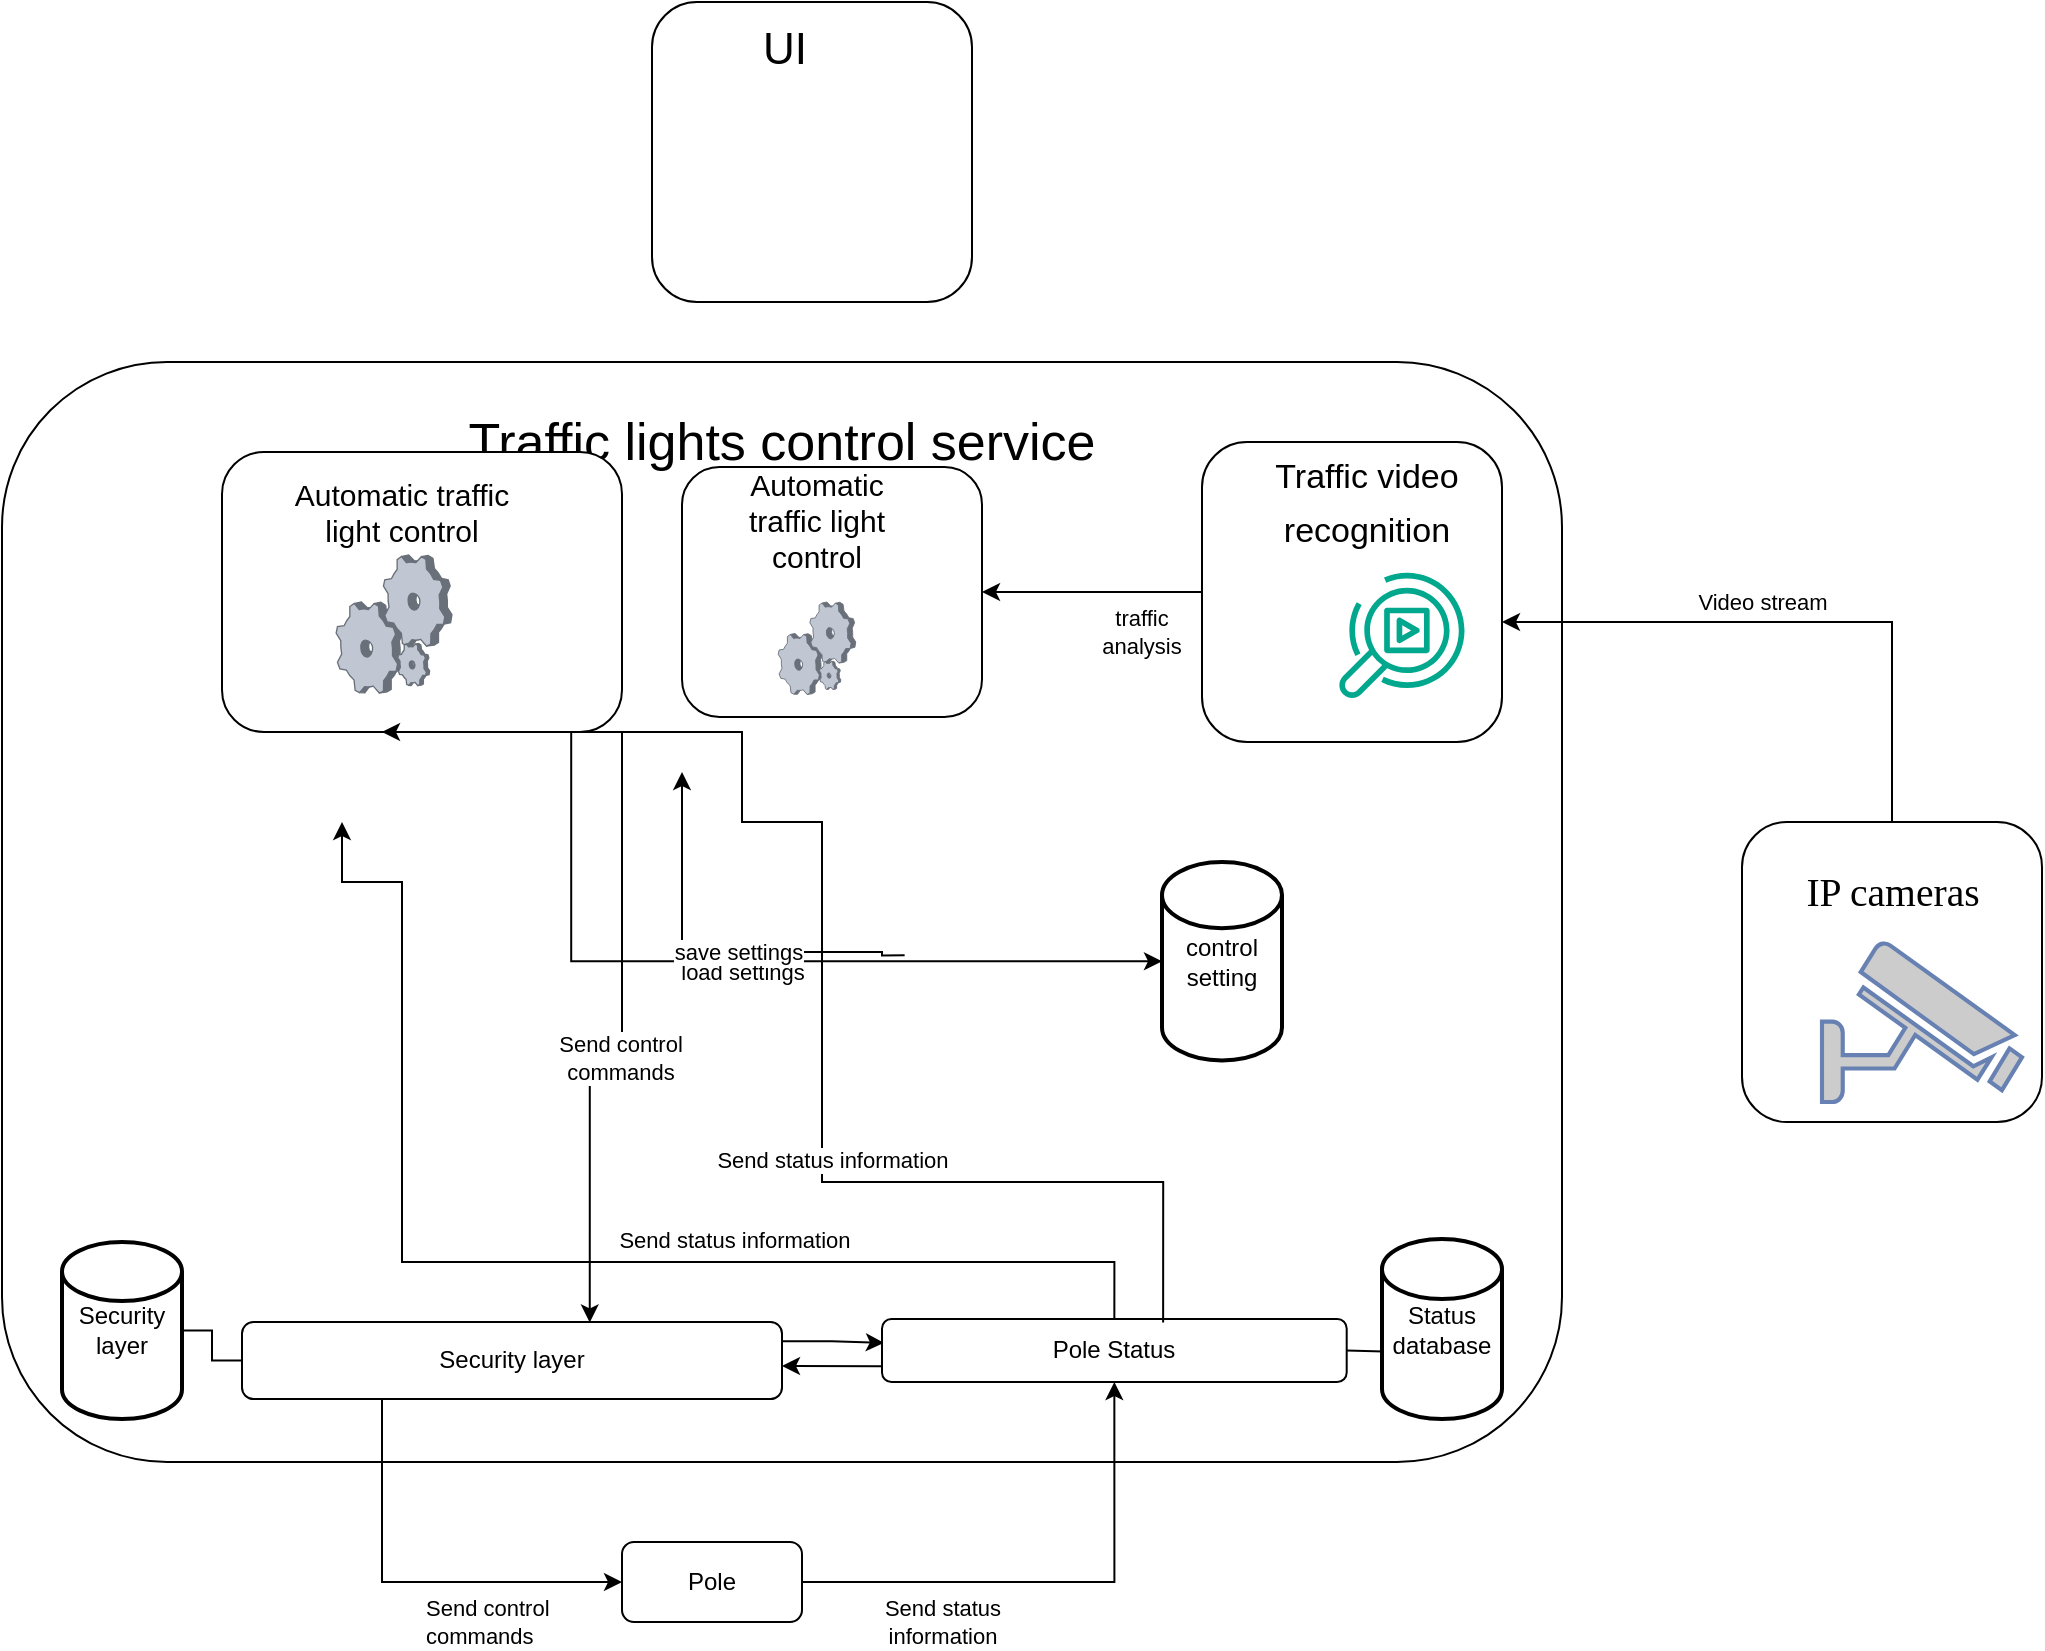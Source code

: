 <mxfile version="23.1.2" type="github">
  <diagram name="Page-1" id="5f0bae14-7c28-e335-631c-24af17079c00">
    <mxGraphModel dx="1294" dy="669" grid="1" gridSize="10" guides="1" tooltips="1" connect="1" arrows="1" fold="1" page="1" pageScale="1" pageWidth="1100" pageHeight="850" background="none" math="0" shadow="0">
      <root>
        <mxCell id="0" />
        <mxCell id="1" parent="0" />
        <mxCell id="Ni4T1yLyOeH3PMIgMgBa-5" value="Pole" style="rounded=1;whiteSpace=wrap;html=1;" vertex="1" parent="1">
          <mxGeometry x="370" y="780" width="90" height="40" as="geometry" />
        </mxCell>
        <mxCell id="Ni4T1yLyOeH3PMIgMgBa-12" value="" style="group" vertex="1" connectable="0" parent="1">
          <mxGeometry x="90" y="360" width="750" height="400" as="geometry" />
        </mxCell>
        <mxCell id="Ni4T1yLyOeH3PMIgMgBa-6" value="" style="rounded=1;whiteSpace=wrap;html=1;align=center;movable=1;resizable=1;rotatable=1;deletable=1;editable=1;locked=0;connectable=1;container=1;" vertex="1" parent="Ni4T1yLyOeH3PMIgMgBa-12">
          <mxGeometry x="-30" y="-170" width="780" height="550" as="geometry" />
        </mxCell>
        <mxCell id="Ni4T1yLyOeH3PMIgMgBa-8" value="Traffic lights control service" style="text;html=1;strokeColor=none;fillColor=none;align=center;verticalAlign=middle;whiteSpace=wrap;rounded=0;fontSize=26;" vertex="1" parent="Ni4T1yLyOeH3PMIgMgBa-6">
          <mxGeometry x="216.029" y="16.176" width="347.941" height="48.529" as="geometry" />
        </mxCell>
        <mxCell id="Ni4T1yLyOeH3PMIgMgBa-11" style="edgeStyle=orthogonalEdgeStyle;rounded=0;orthogonalLoop=1;jettySize=auto;html=1;exitX=0.5;exitY=1;exitDx=0;exitDy=0;entryX=0.5;entryY=1;entryDx=0;entryDy=0;" edge="1" parent="Ni4T1yLyOeH3PMIgMgBa-6" source="Ni4T1yLyOeH3PMIgMgBa-8" target="Ni4T1yLyOeH3PMIgMgBa-8">
          <mxGeometry relative="1" as="geometry" />
        </mxCell>
        <mxCell id="Ni4T1yLyOeH3PMIgMgBa-34" style="edgeStyle=orthogonalEdgeStyle;shape=connector;rounded=0;orthogonalLoop=1;jettySize=auto;html=1;exitX=1;exitY=0.25;exitDx=0;exitDy=0;labelBackgroundColor=default;strokeColor=default;align=center;verticalAlign=middle;fontFamily=Helvetica;fontSize=11;fontColor=default;endArrow=classic;entryX=0.004;entryY=0.378;entryDx=0;entryDy=0;entryPerimeter=0;" edge="1" parent="Ni4T1yLyOeH3PMIgMgBa-6" source="Ni4T1yLyOeH3PMIgMgBa-18" target="Ni4T1yLyOeH3PMIgMgBa-28">
          <mxGeometry relative="1" as="geometry">
            <mxPoint x="430" y="494" as="targetPoint" />
            <Array as="points">
              <mxPoint x="415" y="490" />
            </Array>
          </mxGeometry>
        </mxCell>
        <mxCell id="Ni4T1yLyOeH3PMIgMgBa-18" value="Security layer" style="rounded=1;whiteSpace=wrap;html=1;" vertex="1" parent="Ni4T1yLyOeH3PMIgMgBa-6">
          <mxGeometry x="120" y="480" width="270" height="38.53" as="geometry" />
        </mxCell>
        <mxCell id="Ni4T1yLyOeH3PMIgMgBa-35" style="edgeStyle=orthogonalEdgeStyle;shape=connector;rounded=0;orthogonalLoop=1;jettySize=auto;html=1;exitX=0;exitY=0.75;exitDx=0;exitDy=0;labelBackgroundColor=default;strokeColor=default;align=center;verticalAlign=middle;fontFamily=Helvetica;fontSize=11;fontColor=default;endArrow=classic;" edge="1" parent="Ni4T1yLyOeH3PMIgMgBa-6" source="Ni4T1yLyOeH3PMIgMgBa-28">
          <mxGeometry relative="1" as="geometry">
            <mxPoint x="390" y="502" as="targetPoint" />
            <Array as="points">
              <mxPoint x="390" y="502" />
            </Array>
          </mxGeometry>
        </mxCell>
        <mxCell id="Ni4T1yLyOeH3PMIgMgBa-28" value="Pole Status" style="rounded=1;whiteSpace=wrap;html=1;" vertex="1" parent="Ni4T1yLyOeH3PMIgMgBa-6">
          <mxGeometry x="440" y="478.53" width="232.35" height="31.47" as="geometry" />
        </mxCell>
        <mxCell id="Ni4T1yLyOeH3PMIgMgBa-4" value="Security layer" style="strokeWidth=2;html=1;shape=mxgraph.flowchart.database;whiteSpace=wrap;" vertex="1" parent="Ni4T1yLyOeH3PMIgMgBa-6">
          <mxGeometry x="30" y="440" width="60" height="88.53" as="geometry" />
        </mxCell>
        <mxCell id="Ni4T1yLyOeH3PMIgMgBa-30" value="" style="endArrow=none;html=1;rounded=0;labelBackgroundColor=default;strokeColor=default;align=center;verticalAlign=middle;fontFamily=Helvetica;fontSize=11;fontColor=default;shape=connector;edgeStyle=orthogonalEdgeStyle;entryX=1;entryY=0.5;entryDx=0;entryDy=0;entryPerimeter=0;" edge="1" parent="Ni4T1yLyOeH3PMIgMgBa-6" source="Ni4T1yLyOeH3PMIgMgBa-18" target="Ni4T1yLyOeH3PMIgMgBa-4">
          <mxGeometry width="50" height="50" relative="1" as="geometry">
            <mxPoint x="110" y="450" as="sourcePoint" />
            <mxPoint x="160" y="400" as="targetPoint" />
          </mxGeometry>
        </mxCell>
        <mxCell id="Ni4T1yLyOeH3PMIgMgBa-31" value="Status&lt;br&gt;database" style="strokeWidth=2;html=1;shape=mxgraph.flowchart.database;whiteSpace=wrap;" vertex="1" parent="Ni4T1yLyOeH3PMIgMgBa-6">
          <mxGeometry x="690" y="438.53" width="60" height="90" as="geometry" />
        </mxCell>
        <mxCell id="Ni4T1yLyOeH3PMIgMgBa-32" value="" style="endArrow=none;html=1;rounded=0;labelBackgroundColor=default;strokeColor=default;align=center;verticalAlign=middle;fontFamily=Helvetica;fontSize=11;fontColor=default;shape=connector;entryX=0.011;entryY=0.624;entryDx=0;entryDy=0;entryPerimeter=0;exitX=1;exitY=0.5;exitDx=0;exitDy=0;" edge="1" parent="Ni4T1yLyOeH3PMIgMgBa-6" target="Ni4T1yLyOeH3PMIgMgBa-31" source="Ni4T1yLyOeH3PMIgMgBa-28">
          <mxGeometry width="50" height="50" relative="1" as="geometry">
            <mxPoint x="790" y="470.47" as="sourcePoint" />
            <mxPoint x="830" y="371.47" as="targetPoint" />
          </mxGeometry>
        </mxCell>
        <mxCell id="Ni4T1yLyOeH3PMIgMgBa-39" value="" style="rounded=1;whiteSpace=wrap;html=1;container=1;" vertex="1" parent="Ni4T1yLyOeH3PMIgMgBa-6">
          <mxGeometry x="110" y="45" width="200" height="140" as="geometry" />
        </mxCell>
        <mxCell id="Ni4T1yLyOeH3PMIgMgBa-41" value="Automatic traffic light control" style="text;html=1;strokeColor=none;fillColor=none;align=center;verticalAlign=middle;whiteSpace=wrap;rounded=0;fontFamily=Helvetica;fontSize=15;fontColor=default;" vertex="1" parent="Ni4T1yLyOeH3PMIgMgBa-39">
          <mxGeometry x="20" width="140" height="60" as="geometry" />
        </mxCell>
        <mxCell id="Ni4T1yLyOeH3PMIgMgBa-42" value="" style="verticalLabelPosition=bottom;sketch=0;aspect=fixed;html=1;verticalAlign=top;strokeColor=none;align=center;outlineConnect=0;shape=mxgraph.citrix.process;fontFamily=Helvetica;fontSize=11;fontColor=default;" vertex="1" parent="Ni4T1yLyOeH3PMIgMgBa-39">
          <mxGeometry x="57.07" y="51.47" width="57.91" height="69.05" as="geometry" />
        </mxCell>
        <mxCell id="Ni4T1yLyOeH3PMIgMgBa-59" value="" style="rounded=1;whiteSpace=wrap;html=1;container=1;" vertex="1" parent="Ni4T1yLyOeH3PMIgMgBa-6">
          <mxGeometry x="600" y="40" width="150" height="150" as="geometry" />
        </mxCell>
        <mxCell id="Ni4T1yLyOeH3PMIgMgBa-61" value="&lt;font style=&quot;font-size: 17px;&quot;&gt;Traffic video recognition&lt;br&gt;&lt;/font&gt;" style="text;html=1;strokeColor=none;fillColor=none;align=center;verticalAlign=middle;whiteSpace=wrap;rounded=0;fontFamily=Helvetica;fontSize=22;fontColor=default;" vertex="1" parent="Ni4T1yLyOeH3PMIgMgBa-59">
          <mxGeometry x="32.653" y="16.8" width="98.597" height="25.21" as="geometry" />
        </mxCell>
        <mxCell id="Ni4T1yLyOeH3PMIgMgBa-62" value="" style="sketch=0;outlineConnect=0;fontColor=#232F3E;gradientColor=none;fillColor=#01A88D;strokeColor=none;dashed=0;verticalLabelPosition=bottom;verticalAlign=top;align=center;html=1;fontSize=12;fontStyle=0;aspect=fixed;pointerEvents=1;shape=mxgraph.aws4.rekognition_video;fontFamily=Helvetica;" vertex="1" parent="Ni4T1yLyOeH3PMIgMgBa-59">
          <mxGeometry x="68.685" y="65" width="62.562" height="63.375" as="geometry" />
        </mxCell>
        <mxCell id="Ni4T1yLyOeH3PMIgMgBa-47" style="edgeStyle=orthogonalEdgeStyle;shape=connector;rounded=0;orthogonalLoop=1;jettySize=auto;html=1;exitX=0.5;exitY=0;exitDx=0;exitDy=0;labelBackgroundColor=default;strokeColor=default;align=center;verticalAlign=middle;fontFamily=Helvetica;fontSize=11;fontColor=default;endArrow=classic;" edge="1" parent="Ni4T1yLyOeH3PMIgMgBa-6" source="Ni4T1yLyOeH3PMIgMgBa-28">
          <mxGeometry relative="1" as="geometry">
            <mxPoint x="170" y="230" as="targetPoint" />
            <Array as="points">
              <mxPoint x="556" y="450" />
              <mxPoint x="200" y="450" />
              <mxPoint x="200" y="260" />
              <mxPoint x="170" y="260" />
            </Array>
          </mxGeometry>
        </mxCell>
        <mxCell id="Ni4T1yLyOeH3PMIgMgBa-77" value="Send status information" style="edgeLabel;html=1;align=center;verticalAlign=middle;resizable=0;points=[];fontFamily=Helvetica;fontSize=11;fontColor=default;" vertex="1" connectable="0" parent="Ni4T1yLyOeH3PMIgMgBa-47">
          <mxGeometry x="-0.312" y="-2" relative="1" as="geometry">
            <mxPoint y="-9" as="offset" />
          </mxGeometry>
        </mxCell>
        <mxCell id="Ni4T1yLyOeH3PMIgMgBa-68" value="traffic analysis" style="text;html=1;strokeColor=none;fillColor=none;align=center;verticalAlign=middle;whiteSpace=wrap;rounded=0;fontFamily=Helvetica;fontSize=11;fontColor=default;" vertex="1" parent="Ni4T1yLyOeH3PMIgMgBa-6">
          <mxGeometry x="540" y="120" width="60" height="30" as="geometry" />
        </mxCell>
        <mxCell id="Ni4T1yLyOeH3PMIgMgBa-70" style="edgeStyle=orthogonalEdgeStyle;shape=connector;rounded=0;orthogonalLoop=1;jettySize=auto;html=1;labelBackgroundColor=default;strokeColor=default;align=center;verticalAlign=middle;fontFamily=Helvetica;fontSize=11;fontColor=default;endArrow=classic;entryX=0.644;entryY=0.006;entryDx=0;entryDy=0;entryPerimeter=0;" edge="1" parent="Ni4T1yLyOeH3PMIgMgBa-6" source="Ni4T1yLyOeH3PMIgMgBa-39" target="Ni4T1yLyOeH3PMIgMgBa-18">
          <mxGeometry relative="1" as="geometry">
            <mxPoint x="310" y="220" as="sourcePoint" />
            <mxPoint x="413.19" y="472.042" as="targetPoint" />
            <Array as="points">
              <mxPoint x="310" y="160" />
              <mxPoint x="310" y="350" />
              <mxPoint x="294" y="350" />
            </Array>
          </mxGeometry>
        </mxCell>
        <mxCell id="Ni4T1yLyOeH3PMIgMgBa-78" value="Send control&lt;br&gt;commands&lt;br&gt;" style="edgeLabel;html=1;align=center;verticalAlign=middle;resizable=0;points=[];fontFamily=Helvetica;fontSize=11;fontColor=default;" vertex="1" connectable="0" parent="Ni4T1yLyOeH3PMIgMgBa-70">
          <mxGeometry x="0.071" y="-2" relative="1" as="geometry">
            <mxPoint as="offset" />
          </mxGeometry>
        </mxCell>
        <mxCell id="Ni4T1yLyOeH3PMIgMgBa-73" style="edgeStyle=orthogonalEdgeStyle;shape=connector;rounded=0;orthogonalLoop=1;jettySize=auto;html=1;exitX=0.022;exitY=0.722;exitDx=0;exitDy=0;exitPerimeter=0;entryX=0.75;entryY=1;entryDx=0;entryDy=0;labelBackgroundColor=default;strokeColor=default;align=center;verticalAlign=middle;fontFamily=Helvetica;fontSize=11;fontColor=default;endArrow=classic;" edge="1" parent="Ni4T1yLyOeH3PMIgMgBa-6">
          <mxGeometry relative="1" as="geometry">
            <mxPoint x="451.32" y="296.666" as="sourcePoint" />
            <mxPoint x="340" y="205" as="targetPoint" />
            <Array as="points">
              <mxPoint x="440" y="297" />
              <mxPoint x="440" y="295" />
              <mxPoint x="340" y="295" />
            </Array>
          </mxGeometry>
        </mxCell>
        <mxCell id="Ni4T1yLyOeH3PMIgMgBa-76" value="load settings" style="edgeLabel;html=1;align=center;verticalAlign=middle;resizable=0;points=[];fontFamily=Helvetica;fontSize=11;fontColor=default;" vertex="1" connectable="0" parent="Ni4T1yLyOeH3PMIgMgBa-73">
          <mxGeometry x="0.374" y="1" relative="1" as="geometry">
            <mxPoint x="31" y="36" as="offset" />
          </mxGeometry>
        </mxCell>
        <mxCell id="Ni4T1yLyOeH3PMIgMgBa-49" value="control setting" style="strokeWidth=2;html=1;shape=mxgraph.flowchart.database;whiteSpace=wrap;" vertex="1" parent="Ni4T1yLyOeH3PMIgMgBa-6">
          <mxGeometry x="580" y="250" width="60" height="99.26" as="geometry" />
        </mxCell>
        <mxCell id="Ni4T1yLyOeH3PMIgMgBa-71" style="edgeStyle=orthogonalEdgeStyle;shape=connector;rounded=0;orthogonalLoop=1;jettySize=auto;html=1;entryX=0;entryY=0.5;entryDx=0;entryDy=0;entryPerimeter=0;labelBackgroundColor=default;strokeColor=default;align=center;verticalAlign=middle;fontFamily=Helvetica;fontSize=11;fontColor=default;endArrow=classic;exitX=0.873;exitY=0.998;exitDx=0;exitDy=0;exitPerimeter=0;" edge="1" parent="Ni4T1yLyOeH3PMIgMgBa-6" source="Ni4T1yLyOeH3PMIgMgBa-39" target="Ni4T1yLyOeH3PMIgMgBa-49">
          <mxGeometry relative="1" as="geometry" />
        </mxCell>
        <mxCell id="Ni4T1yLyOeH3PMIgMgBa-75" value="save settings" style="edgeLabel;html=1;align=center;verticalAlign=middle;resizable=0;points=[];fontFamily=Helvetica;fontSize=11;fontColor=default;" vertex="1" connectable="0" parent="Ni4T1yLyOeH3PMIgMgBa-71">
          <mxGeometry x="-0.194" y="2" relative="1" as="geometry">
            <mxPoint x="33" y="-3" as="offset" />
          </mxGeometry>
        </mxCell>
        <mxCell id="Ni4T1yLyOeH3PMIgMgBa-79" style="edgeStyle=orthogonalEdgeStyle;shape=connector;rounded=0;orthogonalLoop=1;jettySize=auto;html=1;exitX=0.605;exitY=0.054;exitDx=0;exitDy=0;labelBackgroundColor=default;strokeColor=default;align=center;verticalAlign=middle;fontFamily=Helvetica;fontSize=11;fontColor=default;endArrow=classic;exitPerimeter=0;entryX=0.4;entryY=1;entryDx=0;entryDy=0;entryPerimeter=0;" edge="1" parent="Ni4T1yLyOeH3PMIgMgBa-6" source="Ni4T1yLyOeH3PMIgMgBa-28" target="Ni4T1yLyOeH3PMIgMgBa-39">
          <mxGeometry relative="1" as="geometry">
            <mxPoint x="566" y="489" as="sourcePoint" />
            <mxPoint x="180" y="240" as="targetPoint" />
            <Array as="points">
              <mxPoint x="581" y="410" />
              <mxPoint x="410" y="410" />
              <mxPoint x="410" y="230" />
              <mxPoint x="370" y="230" />
            </Array>
          </mxGeometry>
        </mxCell>
        <mxCell id="Ni4T1yLyOeH3PMIgMgBa-80" value="Send status information" style="edgeLabel;html=1;align=center;verticalAlign=middle;resizable=0;points=[];fontFamily=Helvetica;fontSize=11;fontColor=default;" vertex="1" connectable="0" parent="Ni4T1yLyOeH3PMIgMgBa-79">
          <mxGeometry x="-0.312" y="-2" relative="1" as="geometry">
            <mxPoint y="-9" as="offset" />
          </mxGeometry>
        </mxCell>
        <mxCell id="Ni4T1yLyOeH3PMIgMgBa-83" value="" style="rounded=1;whiteSpace=wrap;html=1;container=1;" vertex="1" parent="Ni4T1yLyOeH3PMIgMgBa-6">
          <mxGeometry x="340" y="52.5" width="150" height="125" as="geometry" />
        </mxCell>
        <mxCell id="Ni4T1yLyOeH3PMIgMgBa-84" value="Automatic traffic light control" style="text;html=1;strokeColor=none;fillColor=none;align=center;verticalAlign=middle;whiteSpace=wrap;rounded=0;fontFamily=Helvetica;fontSize=15;fontColor=default;" vertex="1" parent="Ni4T1yLyOeH3PMIgMgBa-83">
          <mxGeometry x="15" width="105" height="53.571" as="geometry" />
        </mxCell>
        <mxCell id="Ni4T1yLyOeH3PMIgMgBa-85" value="" style="verticalLabelPosition=bottom;sketch=0;aspect=fixed;html=1;verticalAlign=top;strokeColor=none;align=center;outlineConnect=0;shape=mxgraph.citrix.process;fontFamily=Helvetica;fontSize=11;fontColor=default;" vertex="1" parent="Ni4T1yLyOeH3PMIgMgBa-83">
          <mxGeometry x="48.112" y="67.495" width="38.779" height="46.239" as="geometry" />
        </mxCell>
        <mxCell id="Ni4T1yLyOeH3PMIgMgBa-86" value="" style="edgeStyle=orthogonalEdgeStyle;shape=connector;rounded=0;orthogonalLoop=1;jettySize=auto;html=1;entryX=1;entryY=0.5;entryDx=0;entryDy=0;labelBackgroundColor=default;strokeColor=default;align=center;verticalAlign=middle;fontFamily=Helvetica;fontSize=11;fontColor=default;endArrow=classic;" edge="1" parent="Ni4T1yLyOeH3PMIgMgBa-6" source="Ni4T1yLyOeH3PMIgMgBa-59" target="Ni4T1yLyOeH3PMIgMgBa-83">
          <mxGeometry relative="1" as="geometry">
            <mxPoint x="660" y="305" as="sourcePoint" />
            <mxPoint x="370" y="305" as="targetPoint" />
          </mxGeometry>
        </mxCell>
        <mxCell id="Ni4T1yLyOeH3PMIgMgBa-26" value="" style="group" vertex="1" connectable="0" parent="1">
          <mxGeometry x="930" y="420" width="150" height="150" as="geometry" />
        </mxCell>
        <mxCell id="Ni4T1yLyOeH3PMIgMgBa-25" value="" style="rounded=1;whiteSpace=wrap;html=1;fontFamily=Helvetica;fontSize=11;fontColor=default;container=1;" vertex="1" parent="Ni4T1yLyOeH3PMIgMgBa-26">
          <mxGeometry width="150" height="150" as="geometry" />
        </mxCell>
        <mxCell id="Ni4T1yLyOeH3PMIgMgBa-24" value="" style="fontColor=#0066CC;verticalAlign=top;verticalLabelPosition=bottom;labelPosition=center;align=center;html=1;outlineConnect=0;fillColor=#CCCCCC;strokeColor=#6881B3;gradientColor=none;gradientDirection=north;strokeWidth=2;shape=mxgraph.networks.security_camera;fontFamily=Helvetica;fontSize=11;" vertex="1" parent="Ni4T1yLyOeH3PMIgMgBa-25">
          <mxGeometry x="40" y="60" width="100" height="80" as="geometry" />
        </mxCell>
        <mxCell id="Ni4T1yLyOeH3PMIgMgBa-64" value="&lt;h1 style=&quot;font-weight: normal; margin: 0px; padding: 0px; overflow: hidden; border: 0px; font-size: 1.8em; font-family: &amp;quot;Linux Libertine&amp;quot;, Georgia, Times, &amp;quot;Source Serif Pro&amp;quot;, serif; line-height: 1.375; overflow-wrap: break-word; flex-grow: 1; text-align: start; background-color: rgb(255, 255, 255);&quot; class=&quot;firstHeading mw-first-heading&quot; id=&quot;firstHeading&quot;&gt;IP cameras&lt;/h1&gt;" style="text;html=1;strokeColor=none;fillColor=none;align=center;verticalAlign=middle;whiteSpace=wrap;rounded=0;fontFamily=Helvetica;fontSize=11;fontColor=default;" vertex="1" parent="Ni4T1yLyOeH3PMIgMgBa-25">
          <mxGeometry x="22.5" y="20" width="105" height="30" as="geometry" />
        </mxCell>
        <mxCell id="Ni4T1yLyOeH3PMIgMgBa-45" style="rounded=0;orthogonalLoop=1;jettySize=auto;html=1;exitX=1;exitY=0.5;exitDx=0;exitDy=0;entryX=0.5;entryY=1;entryDx=0;entryDy=0;labelBackgroundColor=default;strokeColor=default;align=center;verticalAlign=middle;fontFamily=Helvetica;fontSize=11;fontColor=default;endArrow=classic;edgeStyle=orthogonalEdgeStyle;" edge="1" parent="1" source="Ni4T1yLyOeH3PMIgMgBa-5" target="Ni4T1yLyOeH3PMIgMgBa-28">
          <mxGeometry relative="1" as="geometry" />
        </mxCell>
        <mxCell id="Ni4T1yLyOeH3PMIgMgBa-57" value="Send status &lt;br&gt;information" style="edgeLabel;html=1;align=center;verticalAlign=middle;resizable=0;points=[];fontFamily=Helvetica;fontSize=11;fontColor=default;" vertex="1" connectable="0" parent="Ni4T1yLyOeH3PMIgMgBa-45">
          <mxGeometry x="-0.501" y="1" relative="1" as="geometry">
            <mxPoint x="6" y="21" as="offset" />
          </mxGeometry>
        </mxCell>
        <mxCell id="Ni4T1yLyOeH3PMIgMgBa-51" value="Send control &lt;br&gt;commands" style="rounded=0;orthogonalLoop=1;jettySize=auto;html=1;labelBorderColor=none;align=left;entryX=0;entryY=0.5;entryDx=0;entryDy=0;edgeStyle=orthogonalEdgeStyle;" edge="1" parent="1" target="Ni4T1yLyOeH3PMIgMgBa-5">
          <mxGeometry x="0.052" y="-20" relative="1" as="geometry">
            <mxPoint x="250" y="709" as="sourcePoint" />
            <mxPoint x="247.07" y="781" as="targetPoint" />
            <Array as="points">
              <mxPoint x="250" y="709" />
              <mxPoint x="250" y="800" />
            </Array>
            <mxPoint as="offset" />
          </mxGeometry>
        </mxCell>
        <mxCell id="Ni4T1yLyOeH3PMIgMgBa-63" style="edgeStyle=orthogonalEdgeStyle;shape=connector;rounded=0;orthogonalLoop=1;jettySize=auto;html=1;labelBackgroundColor=default;strokeColor=default;align=center;verticalAlign=middle;fontFamily=Helvetica;fontSize=11;fontColor=default;endArrow=classic;" edge="1" parent="1" source="Ni4T1yLyOeH3PMIgMgBa-25" target="Ni4T1yLyOeH3PMIgMgBa-59">
          <mxGeometry relative="1" as="geometry">
            <mxPoint x="1065" y="365" as="sourcePoint" />
            <mxPoint x="870" y="250" as="targetPoint" />
            <Array as="points">
              <mxPoint x="1005" y="320" />
            </Array>
          </mxGeometry>
        </mxCell>
        <mxCell id="Ni4T1yLyOeH3PMIgMgBa-66" value="Video stream&lt;br&gt;" style="edgeLabel;html=1;align=center;verticalAlign=middle;resizable=0;points=[];fontFamily=Helvetica;fontSize=11;fontColor=default;" vertex="1" connectable="0" parent="Ni4T1yLyOeH3PMIgMgBa-63">
          <mxGeometry x="0.118" relative="1" as="geometry">
            <mxPoint y="-10" as="offset" />
          </mxGeometry>
        </mxCell>
        <mxCell id="Ni4T1yLyOeH3PMIgMgBa-37" value="" style="rounded=1;whiteSpace=wrap;html=1;container=1;" vertex="1" parent="1">
          <mxGeometry x="385" y="10" width="160" height="150" as="geometry" />
        </mxCell>
        <mxCell id="Ni4T1yLyOeH3PMIgMgBa-36" value="" style="shape=image;html=1;verticalAlign=top;verticalLabelPosition=bottom;labelBackgroundColor=#ffffff;imageAspect=0;aspect=fixed;image=https://cdn1.iconfinder.com/data/icons/modern-set-of-digital-symbols/48/volume_gauge_visualization-128.png;fontFamily=Helvetica;fontSize=11;fontColor=default;" vertex="1" parent="Ni4T1yLyOeH3PMIgMgBa-37">
          <mxGeometry x="30" y="42.01" width="89.061" height="89.061" as="geometry" />
        </mxCell>
        <mxCell id="Ni4T1yLyOeH3PMIgMgBa-38" value="UI" style="text;html=1;strokeColor=none;fillColor=none;align=center;verticalAlign=middle;whiteSpace=wrap;rounded=0;fontFamily=Helvetica;fontSize=22;fontColor=default;" vertex="1" parent="Ni4T1yLyOeH3PMIgMgBa-37">
          <mxGeometry x="49.655" y="11.368" width="33.103" height="25.206" as="geometry" />
        </mxCell>
      </root>
    </mxGraphModel>
  </diagram>
</mxfile>
